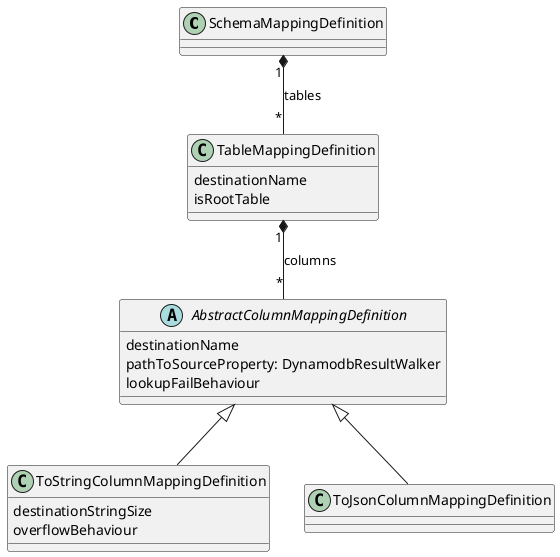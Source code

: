 @startuml
class SchemaMappingDefinition{

}

class TableMappingDefinition {
destinationName
isRootTable
}

abstract class AbstractColumnMappingDefinition {
destinationName
pathToSourceProperty: DynamodbResultWalker
lookupFailBehaviour
}

class ToStringColumnMappingDefinition {
destinationStringSize
overflowBehaviour
}

class ToJsonColumnMappingDefinition {

}


SchemaMappingDefinition "1" *-- "*" TableMappingDefinition: tables
TableMappingDefinition "1" *-- "*" AbstractColumnMappingDefinition: columns
AbstractColumnMappingDefinition <|-- ToStringColumnMappingDefinition
AbstractColumnMappingDefinition <|-- ToJsonColumnMappingDefinition
@enduml 

